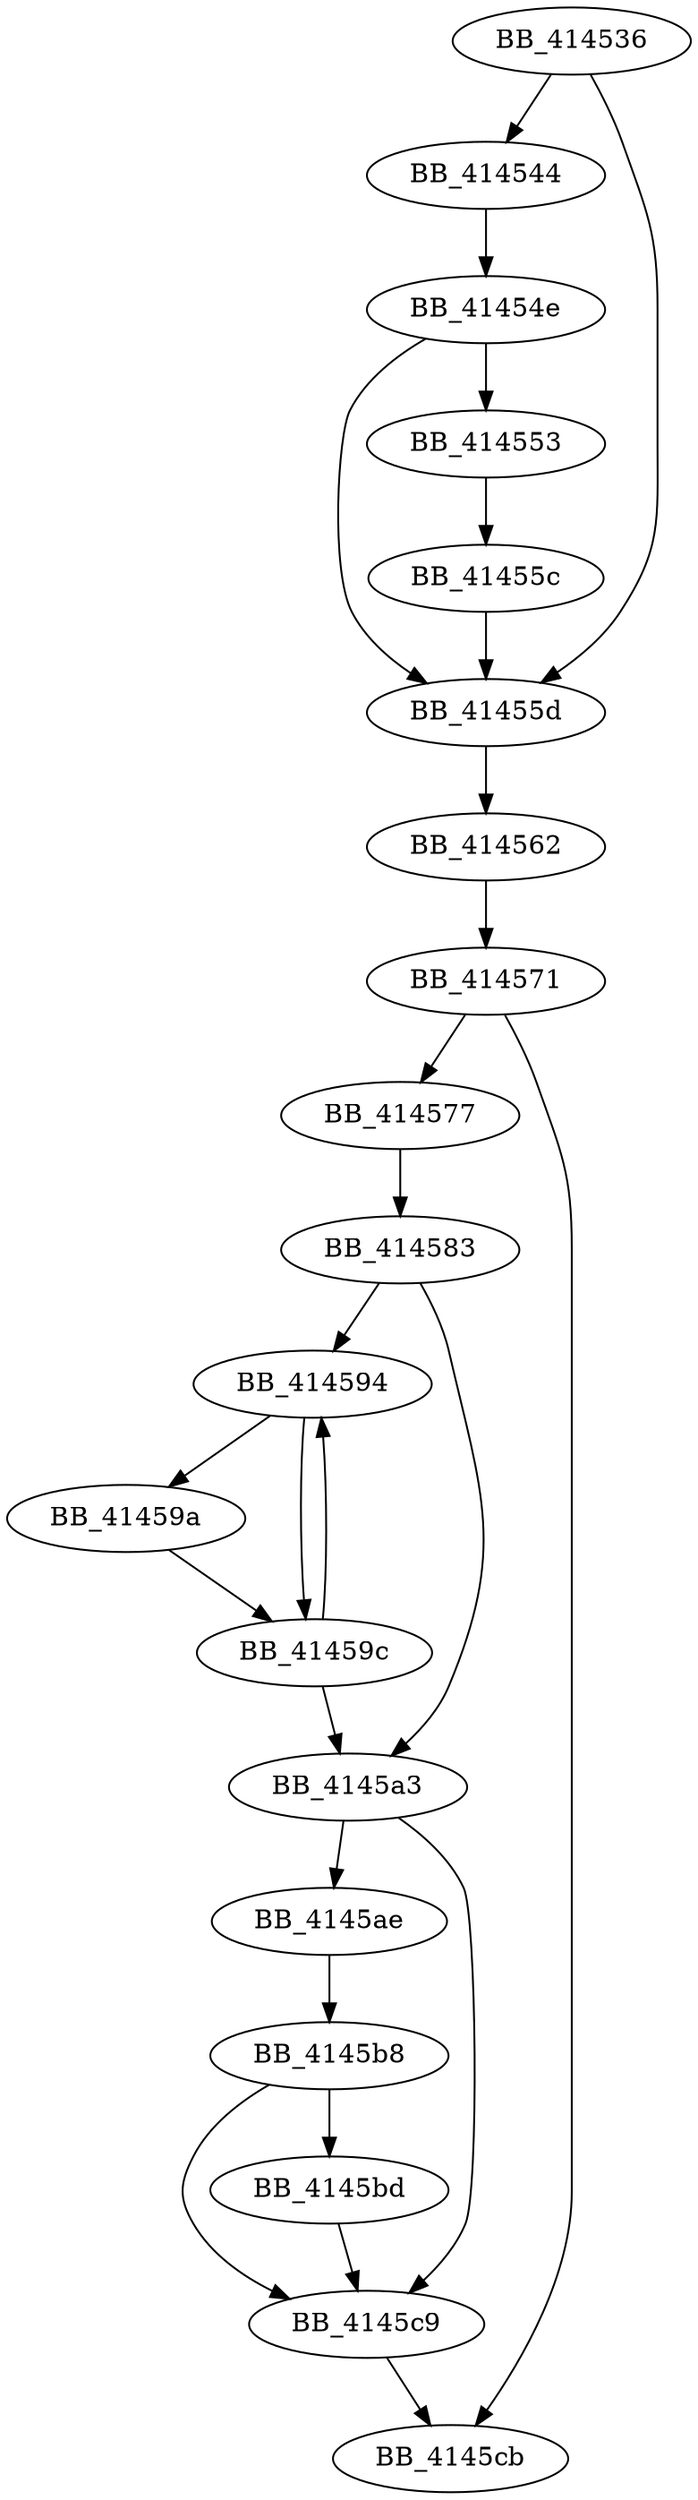 DiGraph __cinit{
BB_414536->BB_414544
BB_414536->BB_41455d
BB_414544->BB_41454e
BB_41454e->BB_414553
BB_41454e->BB_41455d
BB_414553->BB_41455c
BB_41455c->BB_41455d
BB_41455d->BB_414562
BB_414562->BB_414571
BB_414571->BB_414577
BB_414571->BB_4145cb
BB_414577->BB_414583
BB_414583->BB_414594
BB_414583->BB_4145a3
BB_414594->BB_41459a
BB_414594->BB_41459c
BB_41459a->BB_41459c
BB_41459c->BB_414594
BB_41459c->BB_4145a3
BB_4145a3->BB_4145ae
BB_4145a3->BB_4145c9
BB_4145ae->BB_4145b8
BB_4145b8->BB_4145bd
BB_4145b8->BB_4145c9
BB_4145bd->BB_4145c9
BB_4145c9->BB_4145cb
}

